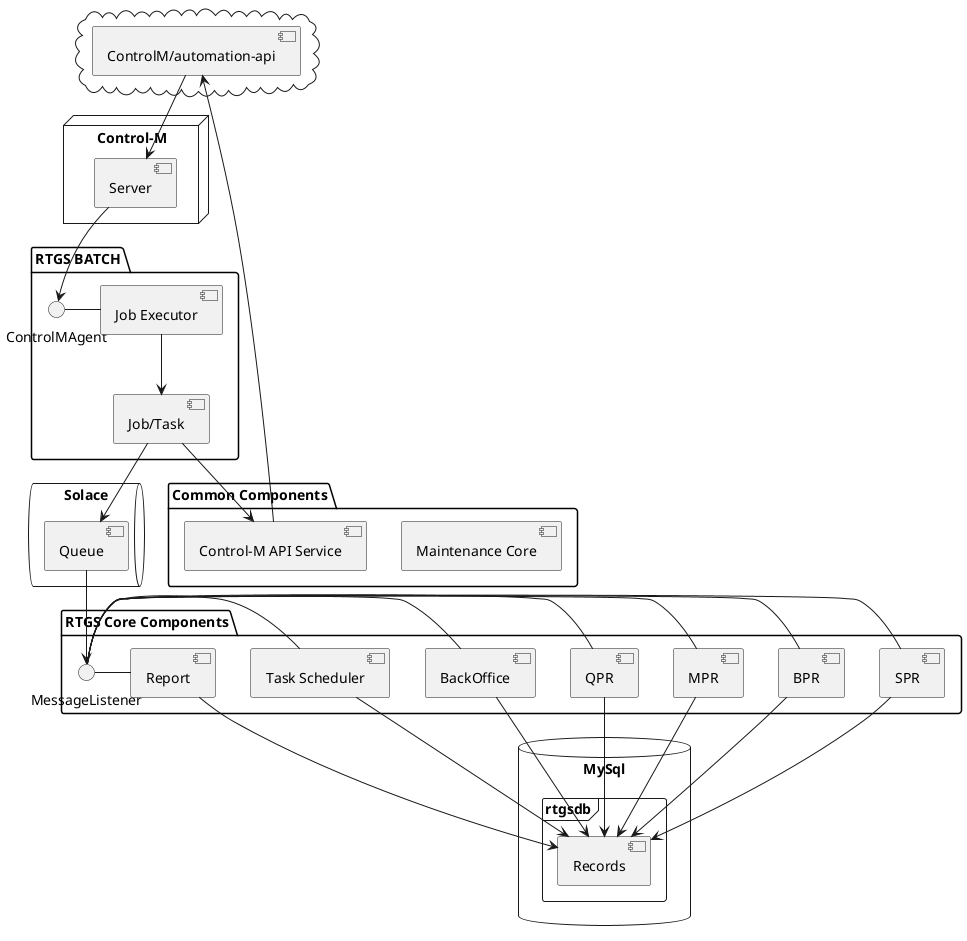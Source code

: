 @startuml
'https://plantuml.com/sequence-diagram


package "RTGS BATCH" {
  ControlMAgent - [Job Executor]
  [Job/Task]
}

package "Common Components" {
    [Maintenance Core]
    [Control-M API Service]    
}

package "RTGS Core Components" {
  MessageListener - [SPR]

  MessageListener - [BPR]

  MessageListener - [MPR]

  MessageListener - [QPR]

  MessageListener - [BackOffice]

  MessageListener - [Task Scheduler]
  
  MessageListener - [Report]
  
}

cloud {
  [ControlM/automation-api]
}

queue Solace {
   [Queue]
}

node "Control-M" {
    [Server]
}


database "MySql" {
  frame "rtgsdb" {
      [Records]
  }
}

[Server] --> ControlMAgent
[Job Executor] --> [Job/Task]
[Job/Task] --> [Queue]
[Job/Task] --> [Control-M API Service]
[Control-M API Service] --> [ControlM/automation-api]
[Queue] --> MessageListener
[ControlM/automation-api] --> [Server]
[BPR] --> [Records]
[QPR] --> [Records]
[SPR] --> [Records]
[MPR] --> [Records]
[BackOffice] --> [Records]
[Task Scheduler] --> [Records]
[Report] --> [Records]

@enduml
